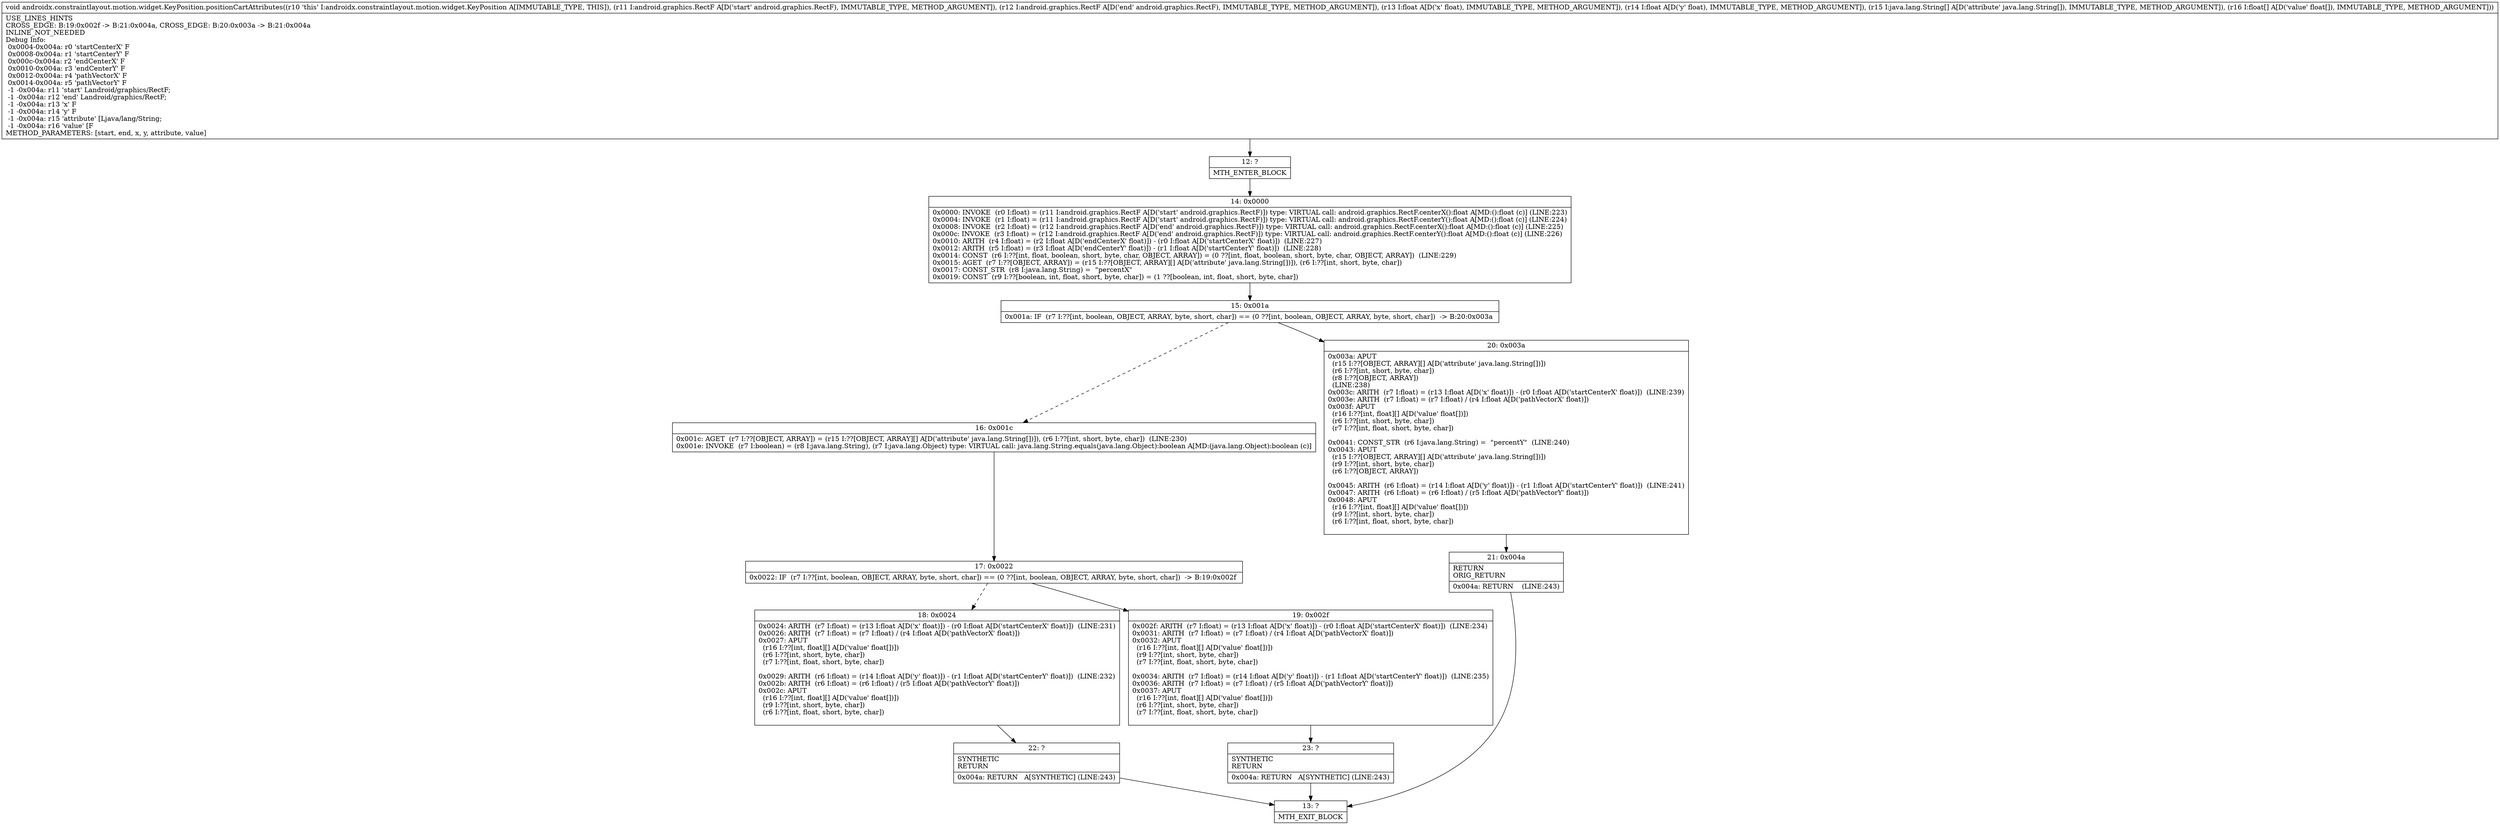 digraph "CFG forandroidx.constraintlayout.motion.widget.KeyPosition.positionCartAttributes(Landroid\/graphics\/RectF;Landroid\/graphics\/RectF;FF[Ljava\/lang\/String;[F)V" {
Node_12 [shape=record,label="{12\:\ ?|MTH_ENTER_BLOCK\l}"];
Node_14 [shape=record,label="{14\:\ 0x0000|0x0000: INVOKE  (r0 I:float) = (r11 I:android.graphics.RectF A[D('start' android.graphics.RectF)]) type: VIRTUAL call: android.graphics.RectF.centerX():float A[MD:():float (c)] (LINE:223)\l0x0004: INVOKE  (r1 I:float) = (r11 I:android.graphics.RectF A[D('start' android.graphics.RectF)]) type: VIRTUAL call: android.graphics.RectF.centerY():float A[MD:():float (c)] (LINE:224)\l0x0008: INVOKE  (r2 I:float) = (r12 I:android.graphics.RectF A[D('end' android.graphics.RectF)]) type: VIRTUAL call: android.graphics.RectF.centerX():float A[MD:():float (c)] (LINE:225)\l0x000c: INVOKE  (r3 I:float) = (r12 I:android.graphics.RectF A[D('end' android.graphics.RectF)]) type: VIRTUAL call: android.graphics.RectF.centerY():float A[MD:():float (c)] (LINE:226)\l0x0010: ARITH  (r4 I:float) = (r2 I:float A[D('endCenterX' float)]) \- (r0 I:float A[D('startCenterX' float)])  (LINE:227)\l0x0012: ARITH  (r5 I:float) = (r3 I:float A[D('endCenterY' float)]) \- (r1 I:float A[D('startCenterY' float)])  (LINE:228)\l0x0014: CONST  (r6 I:??[int, float, boolean, short, byte, char, OBJECT, ARRAY]) = (0 ??[int, float, boolean, short, byte, char, OBJECT, ARRAY])  (LINE:229)\l0x0015: AGET  (r7 I:??[OBJECT, ARRAY]) = (r15 I:??[OBJECT, ARRAY][] A[D('attribute' java.lang.String[])]), (r6 I:??[int, short, byte, char]) \l0x0017: CONST_STR  (r8 I:java.lang.String) =  \"percentX\" \l0x0019: CONST  (r9 I:??[boolean, int, float, short, byte, char]) = (1 ??[boolean, int, float, short, byte, char]) \l}"];
Node_15 [shape=record,label="{15\:\ 0x001a|0x001a: IF  (r7 I:??[int, boolean, OBJECT, ARRAY, byte, short, char]) == (0 ??[int, boolean, OBJECT, ARRAY, byte, short, char])  \-\> B:20:0x003a \l}"];
Node_16 [shape=record,label="{16\:\ 0x001c|0x001c: AGET  (r7 I:??[OBJECT, ARRAY]) = (r15 I:??[OBJECT, ARRAY][] A[D('attribute' java.lang.String[])]), (r6 I:??[int, short, byte, char])  (LINE:230)\l0x001e: INVOKE  (r7 I:boolean) = (r8 I:java.lang.String), (r7 I:java.lang.Object) type: VIRTUAL call: java.lang.String.equals(java.lang.Object):boolean A[MD:(java.lang.Object):boolean (c)]\l}"];
Node_17 [shape=record,label="{17\:\ 0x0022|0x0022: IF  (r7 I:??[int, boolean, OBJECT, ARRAY, byte, short, char]) == (0 ??[int, boolean, OBJECT, ARRAY, byte, short, char])  \-\> B:19:0x002f \l}"];
Node_18 [shape=record,label="{18\:\ 0x0024|0x0024: ARITH  (r7 I:float) = (r13 I:float A[D('x' float)]) \- (r0 I:float A[D('startCenterX' float)])  (LINE:231)\l0x0026: ARITH  (r7 I:float) = (r7 I:float) \/ (r4 I:float A[D('pathVectorX' float)]) \l0x0027: APUT  \l  (r16 I:??[int, float][] A[D('value' float[])])\l  (r6 I:??[int, short, byte, char])\l  (r7 I:??[int, float, short, byte, char])\l \l0x0029: ARITH  (r6 I:float) = (r14 I:float A[D('y' float)]) \- (r1 I:float A[D('startCenterY' float)])  (LINE:232)\l0x002b: ARITH  (r6 I:float) = (r6 I:float) \/ (r5 I:float A[D('pathVectorY' float)]) \l0x002c: APUT  \l  (r16 I:??[int, float][] A[D('value' float[])])\l  (r9 I:??[int, short, byte, char])\l  (r6 I:??[int, float, short, byte, char])\l \l}"];
Node_22 [shape=record,label="{22\:\ ?|SYNTHETIC\lRETURN\l|0x004a: RETURN   A[SYNTHETIC] (LINE:243)\l}"];
Node_13 [shape=record,label="{13\:\ ?|MTH_EXIT_BLOCK\l}"];
Node_19 [shape=record,label="{19\:\ 0x002f|0x002f: ARITH  (r7 I:float) = (r13 I:float A[D('x' float)]) \- (r0 I:float A[D('startCenterX' float)])  (LINE:234)\l0x0031: ARITH  (r7 I:float) = (r7 I:float) \/ (r4 I:float A[D('pathVectorX' float)]) \l0x0032: APUT  \l  (r16 I:??[int, float][] A[D('value' float[])])\l  (r9 I:??[int, short, byte, char])\l  (r7 I:??[int, float, short, byte, char])\l \l0x0034: ARITH  (r7 I:float) = (r14 I:float A[D('y' float)]) \- (r1 I:float A[D('startCenterY' float)])  (LINE:235)\l0x0036: ARITH  (r7 I:float) = (r7 I:float) \/ (r5 I:float A[D('pathVectorY' float)]) \l0x0037: APUT  \l  (r16 I:??[int, float][] A[D('value' float[])])\l  (r6 I:??[int, short, byte, char])\l  (r7 I:??[int, float, short, byte, char])\l \l}"];
Node_23 [shape=record,label="{23\:\ ?|SYNTHETIC\lRETURN\l|0x004a: RETURN   A[SYNTHETIC] (LINE:243)\l}"];
Node_20 [shape=record,label="{20\:\ 0x003a|0x003a: APUT  \l  (r15 I:??[OBJECT, ARRAY][] A[D('attribute' java.lang.String[])])\l  (r6 I:??[int, short, byte, char])\l  (r8 I:??[OBJECT, ARRAY])\l  (LINE:238)\l0x003c: ARITH  (r7 I:float) = (r13 I:float A[D('x' float)]) \- (r0 I:float A[D('startCenterX' float)])  (LINE:239)\l0x003e: ARITH  (r7 I:float) = (r7 I:float) \/ (r4 I:float A[D('pathVectorX' float)]) \l0x003f: APUT  \l  (r16 I:??[int, float][] A[D('value' float[])])\l  (r6 I:??[int, short, byte, char])\l  (r7 I:??[int, float, short, byte, char])\l \l0x0041: CONST_STR  (r6 I:java.lang.String) =  \"percentY\"  (LINE:240)\l0x0043: APUT  \l  (r15 I:??[OBJECT, ARRAY][] A[D('attribute' java.lang.String[])])\l  (r9 I:??[int, short, byte, char])\l  (r6 I:??[OBJECT, ARRAY])\l \l0x0045: ARITH  (r6 I:float) = (r14 I:float A[D('y' float)]) \- (r1 I:float A[D('startCenterY' float)])  (LINE:241)\l0x0047: ARITH  (r6 I:float) = (r6 I:float) \/ (r5 I:float A[D('pathVectorY' float)]) \l0x0048: APUT  \l  (r16 I:??[int, float][] A[D('value' float[])])\l  (r9 I:??[int, short, byte, char])\l  (r6 I:??[int, float, short, byte, char])\l \l}"];
Node_21 [shape=record,label="{21\:\ 0x004a|RETURN\lORIG_RETURN\l|0x004a: RETURN    (LINE:243)\l}"];
MethodNode[shape=record,label="{void androidx.constraintlayout.motion.widget.KeyPosition.positionCartAttributes((r10 'this' I:androidx.constraintlayout.motion.widget.KeyPosition A[IMMUTABLE_TYPE, THIS]), (r11 I:android.graphics.RectF A[D('start' android.graphics.RectF), IMMUTABLE_TYPE, METHOD_ARGUMENT]), (r12 I:android.graphics.RectF A[D('end' android.graphics.RectF), IMMUTABLE_TYPE, METHOD_ARGUMENT]), (r13 I:float A[D('x' float), IMMUTABLE_TYPE, METHOD_ARGUMENT]), (r14 I:float A[D('y' float), IMMUTABLE_TYPE, METHOD_ARGUMENT]), (r15 I:java.lang.String[] A[D('attribute' java.lang.String[]), IMMUTABLE_TYPE, METHOD_ARGUMENT]), (r16 I:float[] A[D('value' float[]), IMMUTABLE_TYPE, METHOD_ARGUMENT]))  | USE_LINES_HINTS\lCROSS_EDGE: B:19:0x002f \-\> B:21:0x004a, CROSS_EDGE: B:20:0x003a \-\> B:21:0x004a\lINLINE_NOT_NEEDED\lDebug Info:\l  0x0004\-0x004a: r0 'startCenterX' F\l  0x0008\-0x004a: r1 'startCenterY' F\l  0x000c\-0x004a: r2 'endCenterX' F\l  0x0010\-0x004a: r3 'endCenterY' F\l  0x0012\-0x004a: r4 'pathVectorX' F\l  0x0014\-0x004a: r5 'pathVectorY' F\l  \-1 \-0x004a: r11 'start' Landroid\/graphics\/RectF;\l  \-1 \-0x004a: r12 'end' Landroid\/graphics\/RectF;\l  \-1 \-0x004a: r13 'x' F\l  \-1 \-0x004a: r14 'y' F\l  \-1 \-0x004a: r15 'attribute' [Ljava\/lang\/String;\l  \-1 \-0x004a: r16 'value' [F\lMETHOD_PARAMETERS: [start, end, x, y, attribute, value]\l}"];
MethodNode -> Node_12;Node_12 -> Node_14;
Node_14 -> Node_15;
Node_15 -> Node_16[style=dashed];
Node_15 -> Node_20;
Node_16 -> Node_17;
Node_17 -> Node_18[style=dashed];
Node_17 -> Node_19;
Node_18 -> Node_22;
Node_22 -> Node_13;
Node_19 -> Node_23;
Node_23 -> Node_13;
Node_20 -> Node_21;
Node_21 -> Node_13;
}

